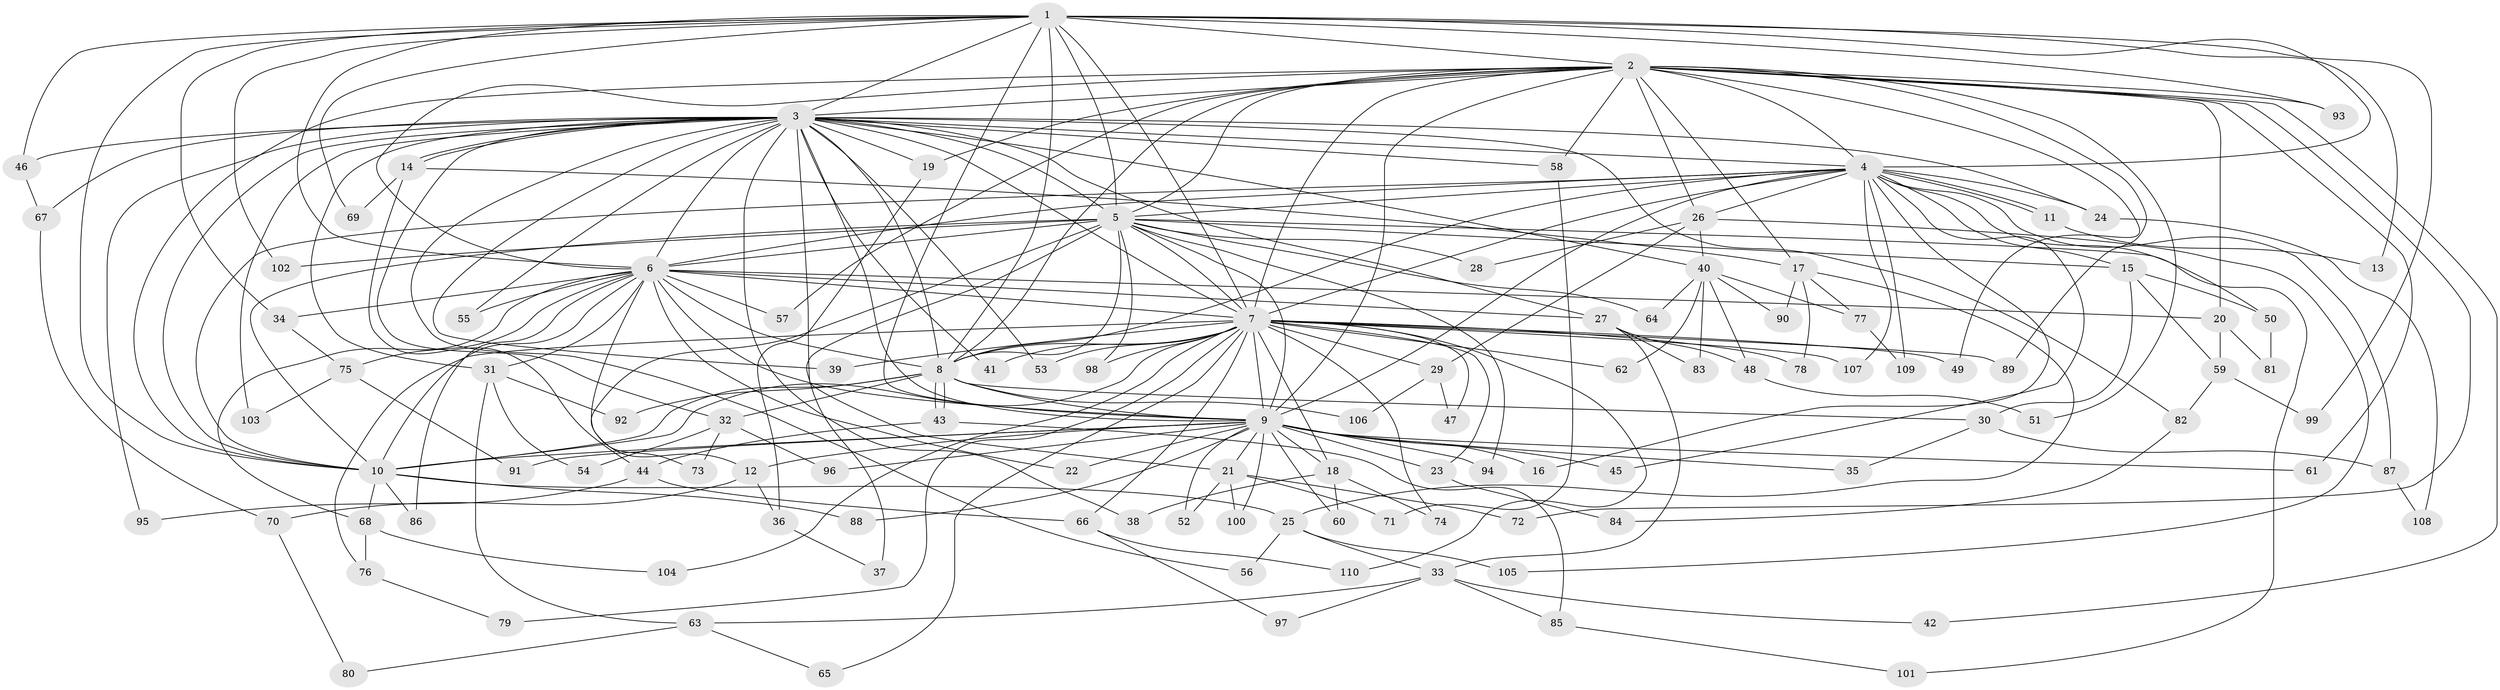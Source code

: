 // Generated by graph-tools (version 1.1) at 2025/01/03/09/25 03:01:22]
// undirected, 110 vertices, 245 edges
graph export_dot {
graph [start="1"]
  node [color=gray90,style=filled];
  1;
  2;
  3;
  4;
  5;
  6;
  7;
  8;
  9;
  10;
  11;
  12;
  13;
  14;
  15;
  16;
  17;
  18;
  19;
  20;
  21;
  22;
  23;
  24;
  25;
  26;
  27;
  28;
  29;
  30;
  31;
  32;
  33;
  34;
  35;
  36;
  37;
  38;
  39;
  40;
  41;
  42;
  43;
  44;
  45;
  46;
  47;
  48;
  49;
  50;
  51;
  52;
  53;
  54;
  55;
  56;
  57;
  58;
  59;
  60;
  61;
  62;
  63;
  64;
  65;
  66;
  67;
  68;
  69;
  70;
  71;
  72;
  73;
  74;
  75;
  76;
  77;
  78;
  79;
  80;
  81;
  82;
  83;
  84;
  85;
  86;
  87;
  88;
  89;
  90;
  91;
  92;
  93;
  94;
  95;
  96;
  97;
  98;
  99;
  100;
  101;
  102;
  103;
  104;
  105;
  106;
  107;
  108;
  109;
  110;
  1 -- 2;
  1 -- 3;
  1 -- 4;
  1 -- 5;
  1 -- 6;
  1 -- 7;
  1 -- 8;
  1 -- 9;
  1 -- 10;
  1 -- 13;
  1 -- 34;
  1 -- 46;
  1 -- 69;
  1 -- 93;
  1 -- 99;
  1 -- 102;
  2 -- 3;
  2 -- 4;
  2 -- 5;
  2 -- 6;
  2 -- 7;
  2 -- 8;
  2 -- 9;
  2 -- 10;
  2 -- 17;
  2 -- 19;
  2 -- 20;
  2 -- 26;
  2 -- 42;
  2 -- 49;
  2 -- 51;
  2 -- 57;
  2 -- 58;
  2 -- 61;
  2 -- 72;
  2 -- 89;
  2 -- 93;
  3 -- 4;
  3 -- 5;
  3 -- 6;
  3 -- 7;
  3 -- 8;
  3 -- 9;
  3 -- 10;
  3 -- 14;
  3 -- 14;
  3 -- 19;
  3 -- 21;
  3 -- 24;
  3 -- 27;
  3 -- 31;
  3 -- 32;
  3 -- 38;
  3 -- 39;
  3 -- 40;
  3 -- 41;
  3 -- 46;
  3 -- 53;
  3 -- 55;
  3 -- 56;
  3 -- 58;
  3 -- 67;
  3 -- 82;
  3 -- 95;
  3 -- 103;
  4 -- 5;
  4 -- 6;
  4 -- 7;
  4 -- 8;
  4 -- 9;
  4 -- 10;
  4 -- 11;
  4 -- 11;
  4 -- 15;
  4 -- 16;
  4 -- 24;
  4 -- 26;
  4 -- 45;
  4 -- 50;
  4 -- 87;
  4 -- 107;
  4 -- 109;
  5 -- 6;
  5 -- 7;
  5 -- 8;
  5 -- 9;
  5 -- 10;
  5 -- 15;
  5 -- 28;
  5 -- 37;
  5 -- 64;
  5 -- 73;
  5 -- 94;
  5 -- 98;
  5 -- 101;
  5 -- 102;
  6 -- 7;
  6 -- 8;
  6 -- 9;
  6 -- 10;
  6 -- 12;
  6 -- 20;
  6 -- 22;
  6 -- 27;
  6 -- 31;
  6 -- 34;
  6 -- 55;
  6 -- 57;
  6 -- 68;
  6 -- 75;
  6 -- 86;
  7 -- 8;
  7 -- 9;
  7 -- 10;
  7 -- 18;
  7 -- 23;
  7 -- 29;
  7 -- 39;
  7 -- 41;
  7 -- 47;
  7 -- 49;
  7 -- 53;
  7 -- 62;
  7 -- 65;
  7 -- 66;
  7 -- 74;
  7 -- 76;
  7 -- 78;
  7 -- 79;
  7 -- 89;
  7 -- 98;
  7 -- 104;
  7 -- 107;
  7 -- 110;
  8 -- 9;
  8 -- 10;
  8 -- 30;
  8 -- 32;
  8 -- 43;
  8 -- 43;
  8 -- 92;
  8 -- 106;
  9 -- 10;
  9 -- 12;
  9 -- 16;
  9 -- 18;
  9 -- 21;
  9 -- 22;
  9 -- 23;
  9 -- 35;
  9 -- 45;
  9 -- 52;
  9 -- 60;
  9 -- 61;
  9 -- 88;
  9 -- 91;
  9 -- 94;
  9 -- 96;
  9 -- 100;
  10 -- 25;
  10 -- 68;
  10 -- 86;
  10 -- 88;
  11 -- 13;
  12 -- 36;
  12 -- 70;
  14 -- 17;
  14 -- 44;
  14 -- 69;
  15 -- 30;
  15 -- 50;
  15 -- 59;
  17 -- 25;
  17 -- 77;
  17 -- 78;
  17 -- 90;
  18 -- 38;
  18 -- 60;
  18 -- 74;
  19 -- 36;
  20 -- 59;
  20 -- 81;
  21 -- 52;
  21 -- 71;
  21 -- 72;
  21 -- 100;
  23 -- 84;
  24 -- 108;
  25 -- 33;
  25 -- 56;
  25 -- 105;
  26 -- 28;
  26 -- 29;
  26 -- 40;
  26 -- 105;
  27 -- 33;
  27 -- 48;
  27 -- 83;
  29 -- 47;
  29 -- 106;
  30 -- 35;
  30 -- 87;
  31 -- 54;
  31 -- 63;
  31 -- 92;
  32 -- 54;
  32 -- 73;
  32 -- 96;
  33 -- 42;
  33 -- 63;
  33 -- 85;
  33 -- 97;
  34 -- 75;
  36 -- 37;
  40 -- 48;
  40 -- 62;
  40 -- 64;
  40 -- 77;
  40 -- 83;
  40 -- 90;
  43 -- 44;
  43 -- 85;
  44 -- 66;
  44 -- 95;
  46 -- 67;
  48 -- 51;
  50 -- 81;
  58 -- 71;
  59 -- 82;
  59 -- 99;
  63 -- 65;
  63 -- 80;
  66 -- 97;
  66 -- 110;
  67 -- 70;
  68 -- 76;
  68 -- 104;
  70 -- 80;
  75 -- 91;
  75 -- 103;
  76 -- 79;
  77 -- 109;
  82 -- 84;
  85 -- 101;
  87 -- 108;
}
